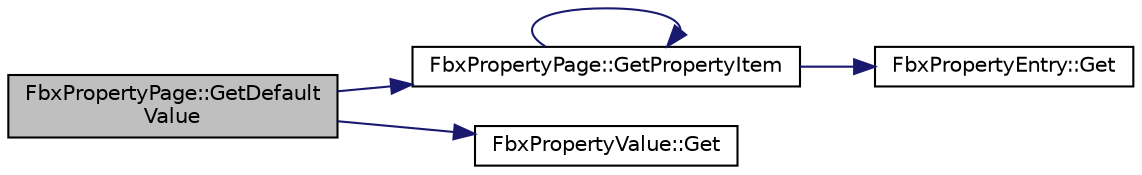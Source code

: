 digraph "FbxPropertyPage::GetDefaultValue"
{
  edge [fontname="Helvetica",fontsize="10",labelfontname="Helvetica",labelfontsize="10"];
  node [fontname="Helvetica",fontsize="10",shape=record];
  rankdir="LR";
  Node125 [label="FbxPropertyPage::GetDefault\lValue",height=0.2,width=0.4,color="black", fillcolor="grey75", style="filled", fontcolor="black"];
  Node125 -> Node126 [color="midnightblue",fontsize="10",style="solid"];
  Node126 [label="FbxPropertyPage::GetPropertyItem",height=0.2,width=0.4,color="black", fillcolor="white", style="filled",URL="$class_fbx_property_page.html#a8a4190bff3b6acdc5adda7350cd0367d"];
  Node126 -> Node127 [color="midnightblue",fontsize="10",style="solid"];
  Node127 [label="FbxPropertyEntry::Get",height=0.2,width=0.4,color="black", fillcolor="white", style="filled",URL="$class_fbx_property_entry.html#ae91a2951a81cd0906ffa15c6d7c9abe4"];
  Node126 -> Node126 [color="midnightblue",fontsize="10",style="solid"];
  Node125 -> Node128 [color="midnightblue",fontsize="10",style="solid"];
  Node128 [label="FbxPropertyValue::Get",height=0.2,width=0.4,color="black", fillcolor="white", style="filled",URL="$class_fbx_property_value.html#a3951cea8dd99842374a73df752825d76"];
}
